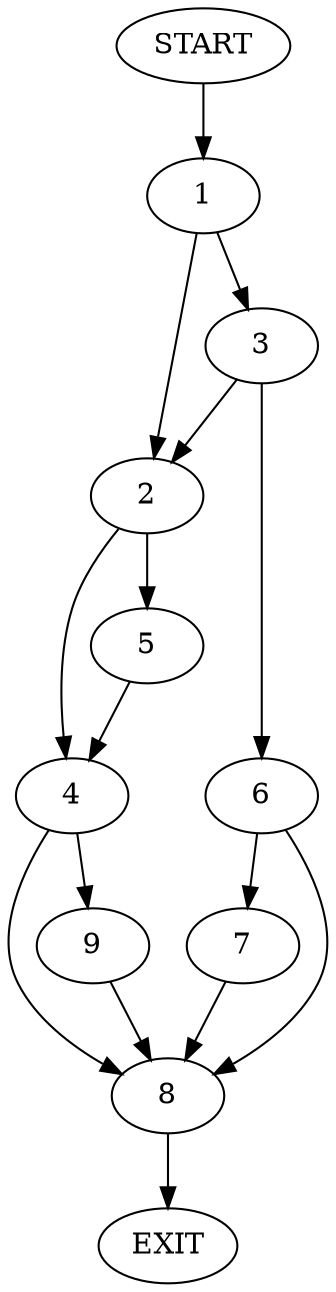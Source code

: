 digraph {
0 [label="START"]
10 [label="EXIT"]
0 -> 1
1 -> 2
1 -> 3
2 -> 4
2 -> 5
3 -> 2
3 -> 6
6 -> 7
6 -> 8
5 -> 4
4 -> 9
4 -> 8
8 -> 10
9 -> 8
7 -> 8
}
